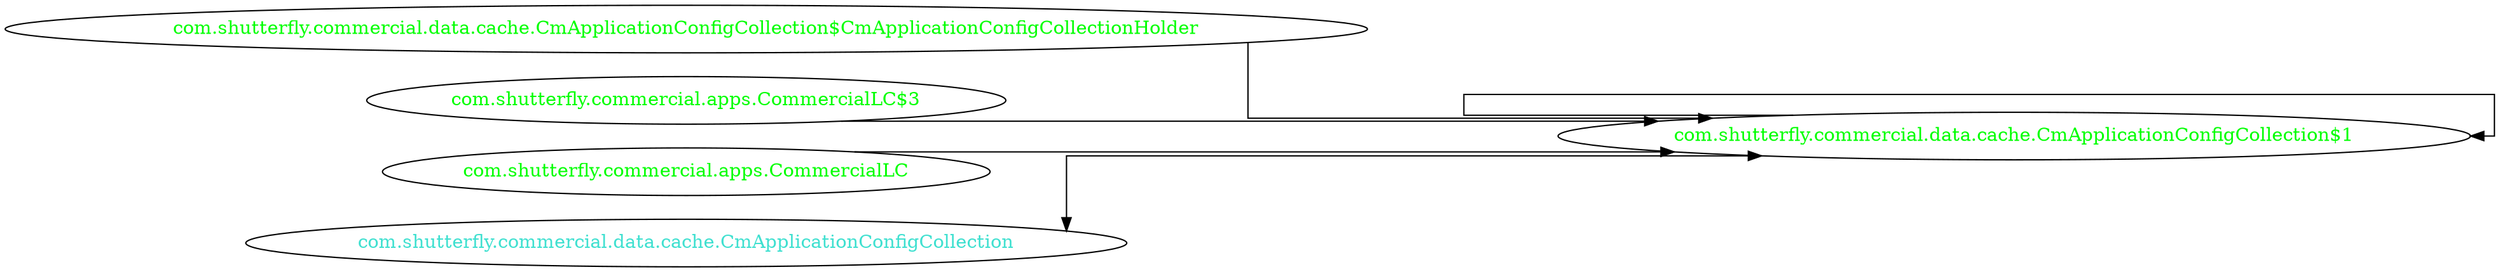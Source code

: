 digraph dependencyGraph {
 concentrate=true;
 ranksep="2.0";
 rankdir="LR"; 
 splines="ortho";
"com.shutterfly.commercial.data.cache.CmApplicationConfigCollection$1" [fontcolor="red"];
"com.shutterfly.commercial.data.cache.CmApplicationConfigCollection$CmApplicationConfigCollectionHolder" [ fontcolor="green" ];
"com.shutterfly.commercial.data.cache.CmApplicationConfigCollection$CmApplicationConfigCollectionHolder"->"com.shutterfly.commercial.data.cache.CmApplicationConfigCollection$1";
"com.shutterfly.commercial.apps.CommercialLC$3" [ fontcolor="green" ];
"com.shutterfly.commercial.apps.CommercialLC$3"->"com.shutterfly.commercial.data.cache.CmApplicationConfigCollection$1";
"com.shutterfly.commercial.data.cache.CmApplicationConfigCollection$1" [ fontcolor="green" ];
"com.shutterfly.commercial.data.cache.CmApplicationConfigCollection$1"->"com.shutterfly.commercial.data.cache.CmApplicationConfigCollection$1";
"com.shutterfly.commercial.apps.CommercialLC" [ fontcolor="green" ];
"com.shutterfly.commercial.apps.CommercialLC"->"com.shutterfly.commercial.data.cache.CmApplicationConfigCollection$1";
"com.shutterfly.commercial.data.cache.CmApplicationConfigCollection" [ fontcolor="turquoise" ];
"com.shutterfly.commercial.data.cache.CmApplicationConfigCollection"->"com.shutterfly.commercial.data.cache.CmApplicationConfigCollection$1" [dir=both];
}